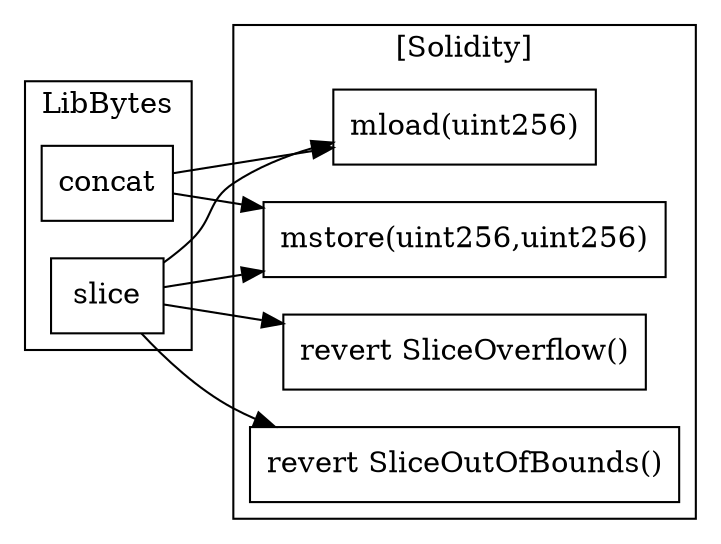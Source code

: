 strict digraph {
rankdir="LR"
node [shape=box]
subgraph cluster_109_LibBytes {
label = "LibBytes"
"109_concat" [label="concat"]
"109_slice" [label="slice"]
}subgraph cluster_solidity {
label = "[Solidity]"
"mload(uint256)" 
"revert SliceOutOfBounds()" 
"revert SliceOverflow()" 
"mstore(uint256,uint256)" 
"109_slice" -> "revert SliceOutOfBounds()"
"109_slice" -> "mstore(uint256,uint256)"
"109_concat" -> "mstore(uint256,uint256)"
"109_slice" -> "revert SliceOverflow()"
"109_slice" -> "mload(uint256)"
"109_concat" -> "mload(uint256)"
}
}